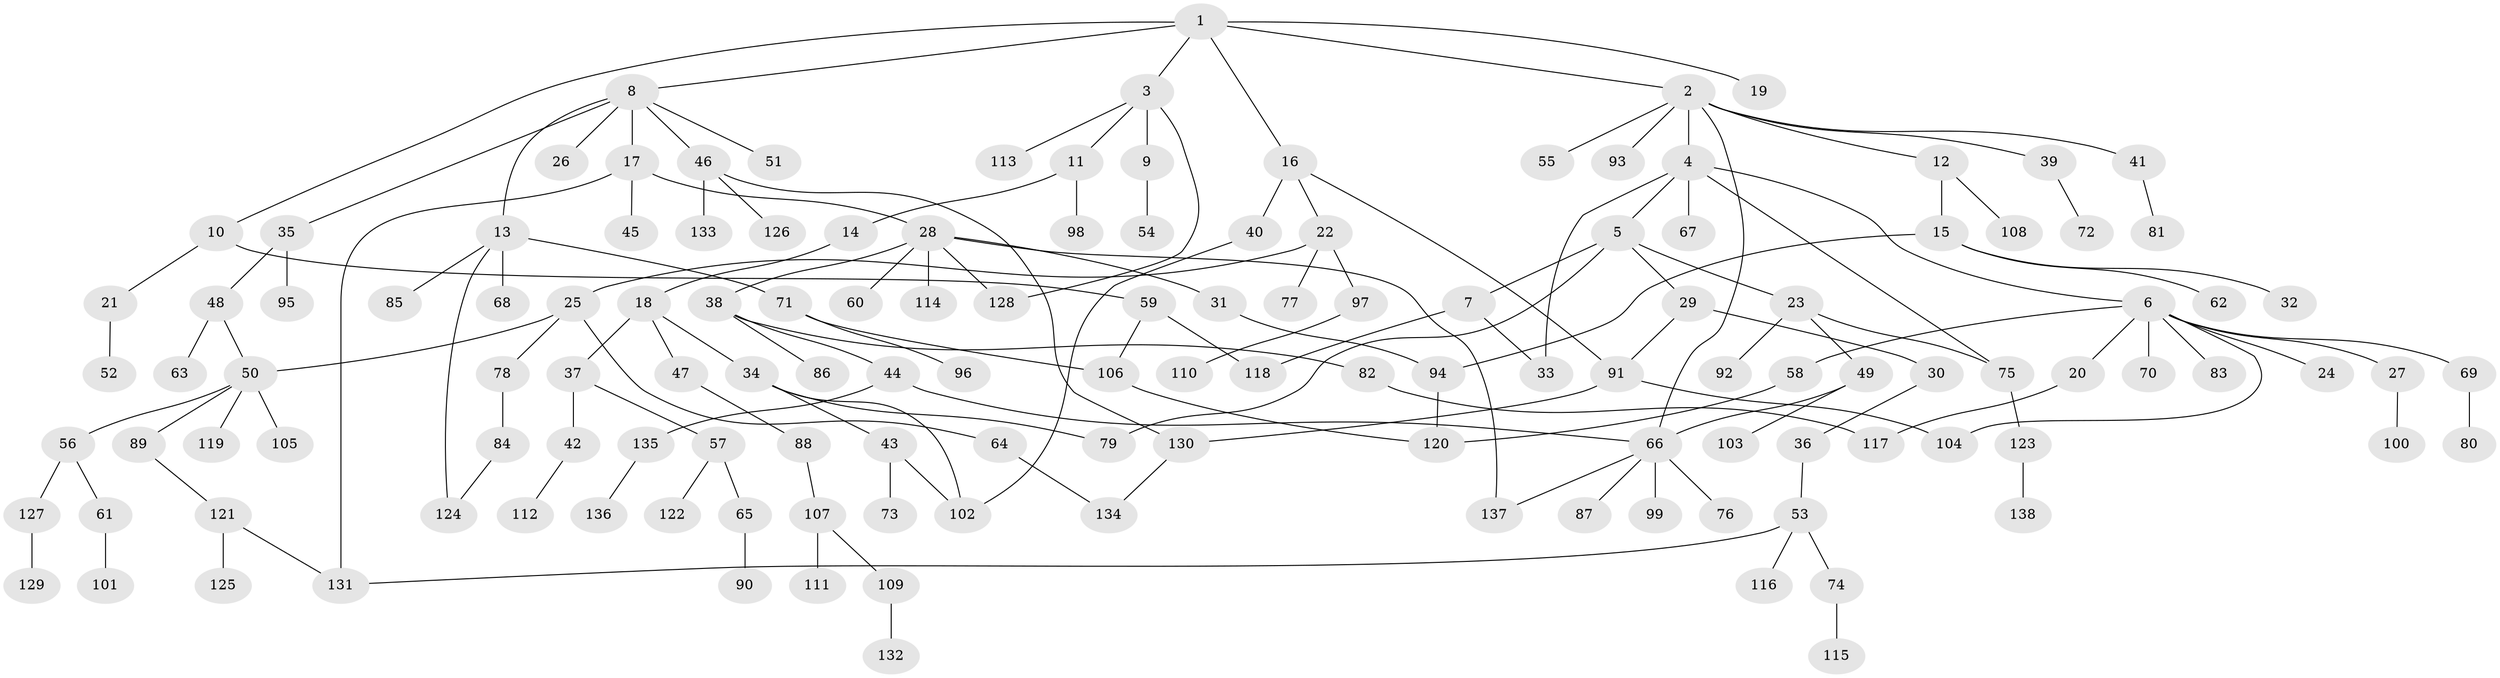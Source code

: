 // Generated by graph-tools (version 1.1) at 2025/10/02/27/25 16:10:56]
// undirected, 138 vertices, 160 edges
graph export_dot {
graph [start="1"]
  node [color=gray90,style=filled];
  1;
  2;
  3;
  4;
  5;
  6;
  7;
  8;
  9;
  10;
  11;
  12;
  13;
  14;
  15;
  16;
  17;
  18;
  19;
  20;
  21;
  22;
  23;
  24;
  25;
  26;
  27;
  28;
  29;
  30;
  31;
  32;
  33;
  34;
  35;
  36;
  37;
  38;
  39;
  40;
  41;
  42;
  43;
  44;
  45;
  46;
  47;
  48;
  49;
  50;
  51;
  52;
  53;
  54;
  55;
  56;
  57;
  58;
  59;
  60;
  61;
  62;
  63;
  64;
  65;
  66;
  67;
  68;
  69;
  70;
  71;
  72;
  73;
  74;
  75;
  76;
  77;
  78;
  79;
  80;
  81;
  82;
  83;
  84;
  85;
  86;
  87;
  88;
  89;
  90;
  91;
  92;
  93;
  94;
  95;
  96;
  97;
  98;
  99;
  100;
  101;
  102;
  103;
  104;
  105;
  106;
  107;
  108;
  109;
  110;
  111;
  112;
  113;
  114;
  115;
  116;
  117;
  118;
  119;
  120;
  121;
  122;
  123;
  124;
  125;
  126;
  127;
  128;
  129;
  130;
  131;
  132;
  133;
  134;
  135;
  136;
  137;
  138;
  1 -- 2;
  1 -- 3;
  1 -- 8;
  1 -- 10;
  1 -- 16;
  1 -- 19;
  2 -- 4;
  2 -- 12;
  2 -- 39;
  2 -- 41;
  2 -- 55;
  2 -- 93;
  2 -- 66;
  3 -- 9;
  3 -- 11;
  3 -- 113;
  3 -- 128;
  4 -- 5;
  4 -- 6;
  4 -- 33;
  4 -- 67;
  4 -- 75;
  5 -- 7;
  5 -- 23;
  5 -- 29;
  5 -- 79;
  6 -- 20;
  6 -- 24;
  6 -- 27;
  6 -- 58;
  6 -- 69;
  6 -- 70;
  6 -- 83;
  6 -- 104;
  7 -- 118;
  7 -- 33;
  8 -- 13;
  8 -- 17;
  8 -- 26;
  8 -- 35;
  8 -- 46;
  8 -- 51;
  9 -- 54;
  10 -- 21;
  10 -- 59;
  11 -- 14;
  11 -- 98;
  12 -- 15;
  12 -- 108;
  13 -- 68;
  13 -- 71;
  13 -- 85;
  13 -- 124;
  14 -- 18;
  15 -- 32;
  15 -- 62;
  15 -- 94;
  16 -- 22;
  16 -- 40;
  16 -- 91;
  17 -- 28;
  17 -- 45;
  17 -- 131;
  18 -- 34;
  18 -- 37;
  18 -- 47;
  20 -- 117;
  21 -- 52;
  22 -- 25;
  22 -- 77;
  22 -- 97;
  23 -- 49;
  23 -- 92;
  23 -- 75;
  25 -- 64;
  25 -- 78;
  25 -- 50;
  27 -- 100;
  28 -- 31;
  28 -- 38;
  28 -- 60;
  28 -- 114;
  28 -- 137;
  28 -- 128;
  29 -- 30;
  29 -- 91;
  30 -- 36;
  31 -- 94;
  34 -- 43;
  34 -- 102;
  34 -- 79;
  35 -- 48;
  35 -- 95;
  36 -- 53;
  37 -- 42;
  37 -- 57;
  38 -- 44;
  38 -- 82;
  38 -- 86;
  39 -- 72;
  40 -- 102;
  41 -- 81;
  42 -- 112;
  43 -- 73;
  43 -- 102;
  44 -- 66;
  44 -- 135;
  46 -- 126;
  46 -- 130;
  46 -- 133;
  47 -- 88;
  48 -- 50;
  48 -- 63;
  49 -- 103;
  49 -- 66;
  50 -- 56;
  50 -- 89;
  50 -- 105;
  50 -- 119;
  53 -- 74;
  53 -- 116;
  53 -- 131;
  56 -- 61;
  56 -- 127;
  57 -- 65;
  57 -- 122;
  58 -- 120;
  59 -- 118;
  59 -- 106;
  61 -- 101;
  64 -- 134;
  65 -- 90;
  66 -- 76;
  66 -- 87;
  66 -- 99;
  66 -- 137;
  69 -- 80;
  71 -- 96;
  71 -- 106;
  74 -- 115;
  75 -- 123;
  78 -- 84;
  82 -- 117;
  84 -- 124;
  88 -- 107;
  89 -- 121;
  91 -- 104;
  91 -- 130;
  94 -- 120;
  97 -- 110;
  106 -- 120;
  107 -- 109;
  107 -- 111;
  109 -- 132;
  121 -- 125;
  121 -- 131;
  123 -- 138;
  127 -- 129;
  130 -- 134;
  135 -- 136;
}
